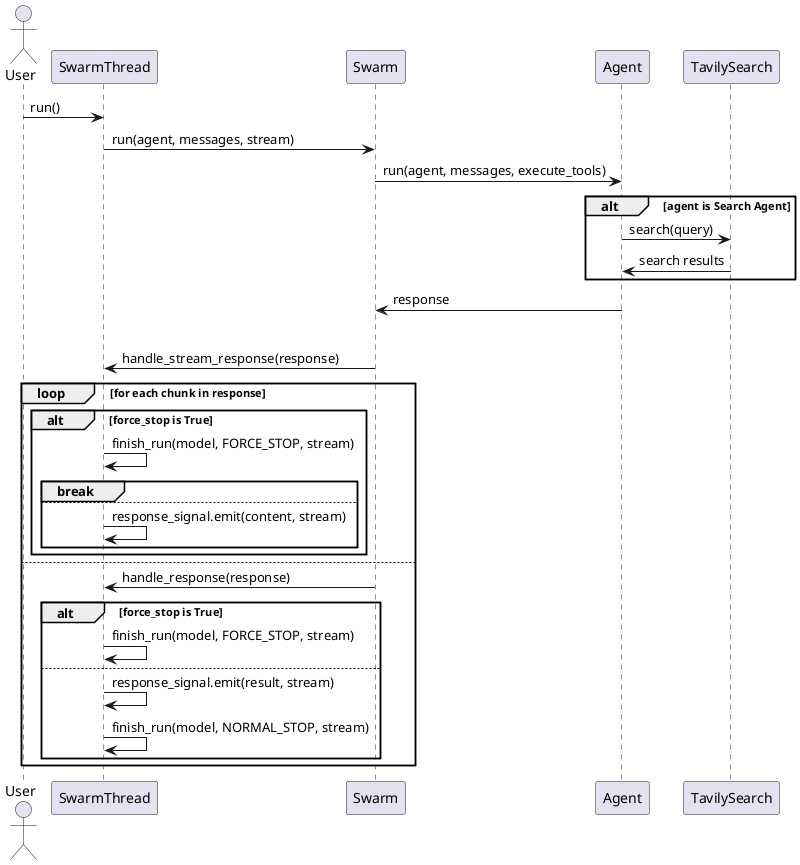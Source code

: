 @startuml
actor User
participant SwarmThread
participant Swarm
participant Agent
participant TavilySearch

User -> SwarmThread: run()
SwarmThread -> Swarm: run(agent, messages, stream)
Swarm -> Agent: run(agent, messages, execute_tools)
alt agent is Search Agent
    Agent -> TavilySearch: search(query)
    TavilySearch -> Agent: search results
end
Agent -> Swarm : response
alt stream is True
    Swarm -> SwarmThread: handle_stream_response(response)
    loop for each chunk in response
        alt force_stop is True
            SwarmThread -> SwarmThread: finish_run(model, FORCE_STOP, stream)
            break
        else
            SwarmThread -> SwarmThread: response_signal.emit(content, stream)
        end
    end
else
    Swarm -> SwarmThread: handle_response(response)
    alt force_stop is True
        SwarmThread -> SwarmThread: finish_run(model, FORCE_STOP, stream)
    else
        SwarmThread -> SwarmThread: response_signal.emit(result, stream)
        SwarmThread -> SwarmThread: finish_run(model, NORMAL_STOP, stream)
    end
end
@enduml